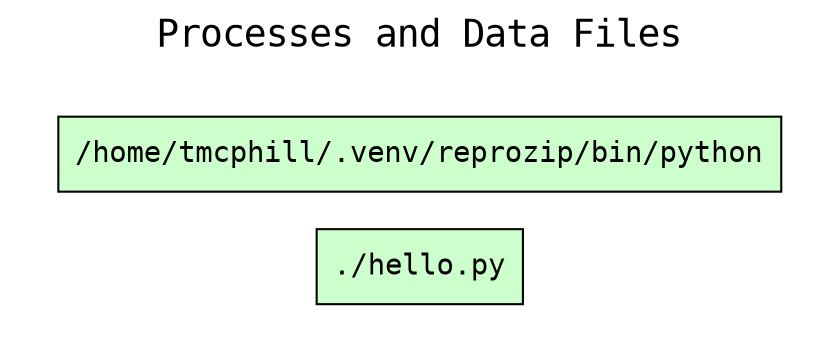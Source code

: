 
digraph wt_run {
rankdir=LR
fontname=Courier; fontsize=18; labelloc=t
label="Processes and Data Files"
subgraph cluster_inputs { label=""; color=white; penwidth=0
subgraph cluster_inputs_inner { label=""; color=white
node[shape=box style="filled" fillcolor="#CCFFCC" peripheries=1 fontname=Courier]
"exe:e3" [label="/home/tmcphill/.venv/reprozip/bin/python"]
"exe:e2" [label="./hello.py"]
node[shape=box style="rounded,filled" fillcolor="#FFFFCC" peripheries=1 fontname=Helvetica]
}}
}

